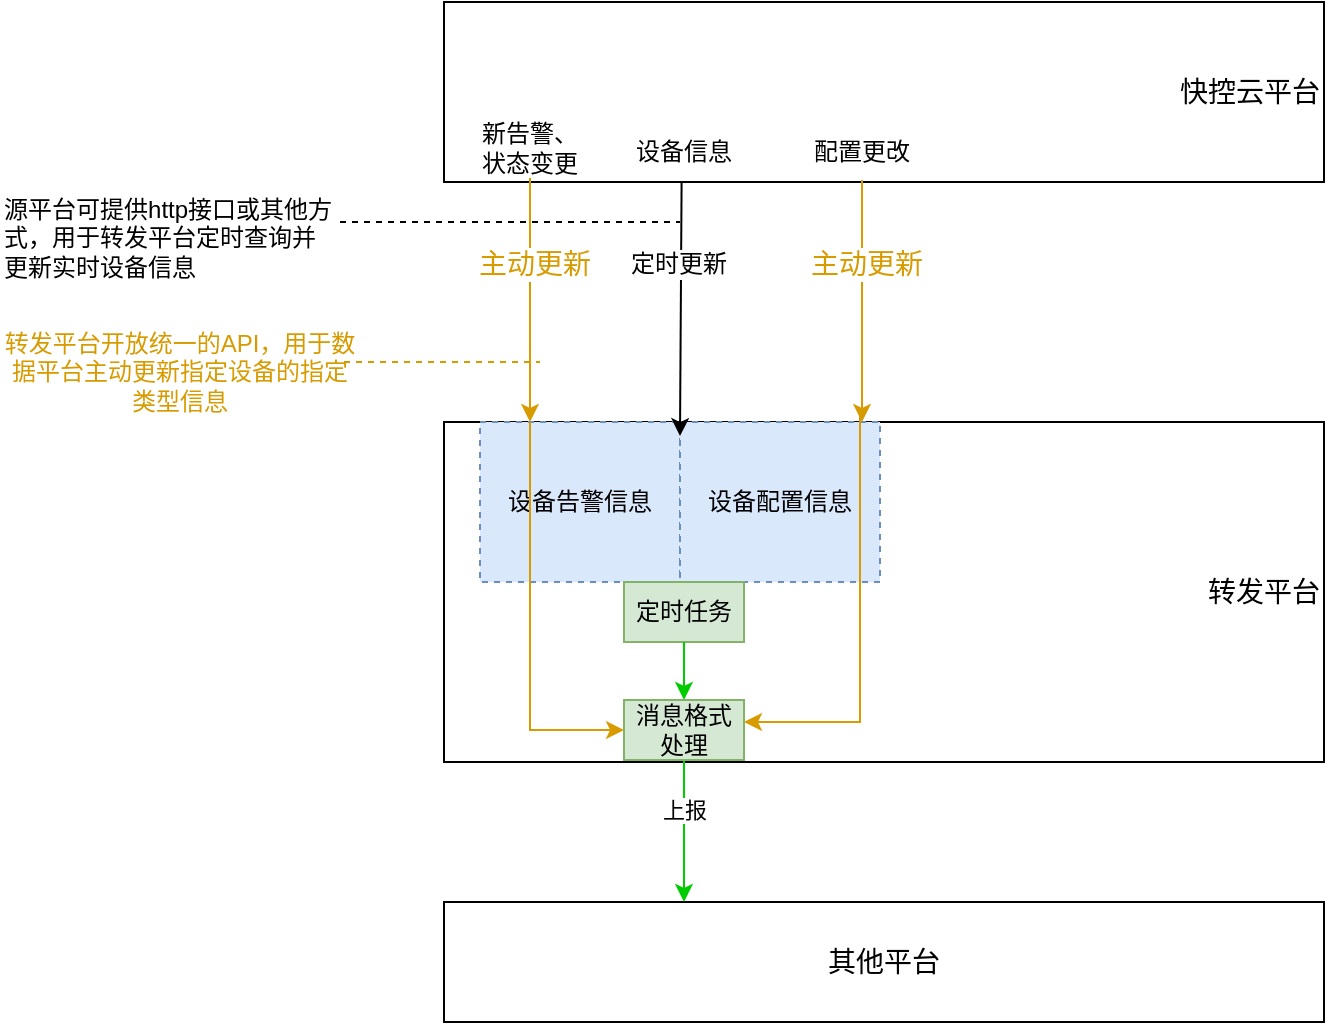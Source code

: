 <mxfile version="20.5.3" type="github">
  <diagram id="U1FMwSItcwg7t5gCMyaE" name="第 1 页">
    <mxGraphModel dx="1422" dy="778" grid="1" gridSize="10" guides="1" tooltips="1" connect="1" arrows="1" fold="1" page="1" pageScale="1" pageWidth="827" pageHeight="1169" math="0" shadow="0">
      <root>
        <mxCell id="0" />
        <mxCell id="1" parent="0" />
        <mxCell id="3LiQr8wCGCh7OgG0KYY2-1" value="&lt;font style=&quot;font-size: 14px;&quot;&gt;快控云平台&lt;/font&gt;" style="rounded=0;whiteSpace=wrap;html=1;align=right;" parent="1" vertex="1">
          <mxGeometry x="282" y="210" width="440" height="90" as="geometry" />
        </mxCell>
        <mxCell id="3LiQr8wCGCh7OgG0KYY2-3" value="&lt;font style=&quot;font-size: 14px;&quot;&gt;转发平台&lt;/font&gt;" style="rounded=0;whiteSpace=wrap;html=1;align=right;" parent="1" vertex="1">
          <mxGeometry x="282" y="420" width="440" height="170" as="geometry" />
        </mxCell>
        <mxCell id="3LiQr8wCGCh7OgG0KYY2-15" value="&lt;font style=&quot;font-size: 14px;&quot;&gt;其他平台&lt;/font&gt;" style="rounded=0;whiteSpace=wrap;html=1;" parent="1" vertex="1">
          <mxGeometry x="282" y="660" width="440" height="60" as="geometry" />
        </mxCell>
        <mxCell id="3LiQr8wCGCh7OgG0KYY2-18" value="" style="endArrow=classic;html=1;rounded=0;fillColor=#fff2cc;strokeColor=#00CC00;exitX=0.5;exitY=1;exitDx=0;exitDy=0;" parent="1" source="L51531q8kxPah6j-Oe_d-31" edge="1">
          <mxGeometry width="50" height="50" relative="1" as="geometry">
            <mxPoint x="402" y="610" as="sourcePoint" />
            <mxPoint x="402" y="660" as="targetPoint" />
            <Array as="points" />
          </mxGeometry>
        </mxCell>
        <mxCell id="3LiQr8wCGCh7OgG0KYY2-19" value="上报" style="edgeLabel;html=1;align=center;verticalAlign=middle;resizable=0;points=[];" parent="3LiQr8wCGCh7OgG0KYY2-18" vertex="1" connectable="0">
          <mxGeometry x="-0.3" relative="1" as="geometry">
            <mxPoint as="offset" />
          </mxGeometry>
        </mxCell>
        <mxCell id="3LiQr8wCGCh7OgG0KYY2-20" value="设备告警信息" style="text;html=1;strokeColor=#6c8ebf;fillColor=#dae8fc;align=center;verticalAlign=middle;whiteSpace=wrap;rounded=0;dashed=1;" parent="1" vertex="1">
          <mxGeometry x="300" y="420" width="100" height="80" as="geometry" />
        </mxCell>
        <mxCell id="L51531q8kxPah6j-Oe_d-1" value="新告警、状态变更" style="text;html=1;strokeColor=none;fillColor=none;align=center;verticalAlign=middle;whiteSpace=wrap;rounded=0;" vertex="1" parent="1">
          <mxGeometry x="295" y="268" width="60" height="30" as="geometry" />
        </mxCell>
        <mxCell id="L51531q8kxPah6j-Oe_d-4" value="设备配置信息" style="text;html=1;strokeColor=#6c8ebf;fillColor=#dae8fc;align=center;verticalAlign=middle;whiteSpace=wrap;rounded=0;dashed=1;" vertex="1" parent="1">
          <mxGeometry x="400" y="420" width="100" height="80" as="geometry" />
        </mxCell>
        <mxCell id="L51531q8kxPah6j-Oe_d-5" value="&lt;font style=&quot;font-size: 12px;&quot;&gt;配置更改&lt;/font&gt;" style="text;html=1;strokeColor=none;fillColor=none;align=center;verticalAlign=middle;whiteSpace=wrap;rounded=0;fontSize=14;" vertex="1" parent="1">
          <mxGeometry x="461" y="269" width="60" height="30" as="geometry" />
        </mxCell>
        <mxCell id="L51531q8kxPah6j-Oe_d-14" value="" style="endArrow=classic;html=1;rounded=0;fontSize=14;exitX=0.5;exitY=1;exitDx=0;exitDy=0;fillColor=#ffe6cc;strokeColor=#D79B00;" edge="1" parent="1" source="L51531q8kxPah6j-Oe_d-5">
          <mxGeometry width="50" height="50" relative="1" as="geometry">
            <mxPoint x="491" y="299" as="sourcePoint" />
            <mxPoint x="491" y="420" as="targetPoint" />
          </mxGeometry>
        </mxCell>
        <mxCell id="L51531q8kxPah6j-Oe_d-19" value="&lt;font color=&quot;#d79b00&quot;&gt;主动更新&lt;/font&gt;" style="edgeLabel;html=1;align=center;verticalAlign=middle;resizable=0;points=[];fontSize=14;" vertex="1" connectable="0" parent="L51531q8kxPah6j-Oe_d-14">
          <mxGeometry x="-0.306" y="2" relative="1" as="geometry">
            <mxPoint as="offset" />
          </mxGeometry>
        </mxCell>
        <mxCell id="L51531q8kxPah6j-Oe_d-21" value="" style="endArrow=classic;html=1;rounded=0;fontSize=12;exitX=0.27;exitY=1;exitDx=0;exitDy=0;exitPerimeter=0;entryX=0;entryY=0.088;entryDx=0;entryDy=0;entryPerimeter=0;" edge="1" parent="1" source="3LiQr8wCGCh7OgG0KYY2-1" target="L51531q8kxPah6j-Oe_d-4">
          <mxGeometry width="50" height="50" relative="1" as="geometry">
            <mxPoint x="242" y="460" as="sourcePoint" />
            <mxPoint x="432" y="420" as="targetPoint" />
          </mxGeometry>
        </mxCell>
        <mxCell id="L51531q8kxPah6j-Oe_d-38" value="&lt;font color=&quot;#000000&quot;&gt;定时更新&lt;/font&gt;" style="edgeLabel;html=1;align=center;verticalAlign=middle;resizable=0;points=[];fontSize=12;fontColor=#D79B00;" vertex="1" connectable="0" parent="L51531q8kxPah6j-Oe_d-21">
          <mxGeometry x="-0.356" y="-2" relative="1" as="geometry">
            <mxPoint as="offset" />
          </mxGeometry>
        </mxCell>
        <mxCell id="L51531q8kxPah6j-Oe_d-24" value="" style="endArrow=classic;html=1;rounded=0;fontSize=14;fillColor=#ffe6cc;strokeColor=#d79b00;exitX=0.5;exitY=1;exitDx=0;exitDy=0;entryX=0.25;entryY=0;entryDx=0;entryDy=0;" edge="1" parent="1" source="L51531q8kxPah6j-Oe_d-1" target="3LiQr8wCGCh7OgG0KYY2-20">
          <mxGeometry width="50" height="50" relative="1" as="geometry">
            <mxPoint x="342" y="320" as="sourcePoint" />
            <mxPoint x="341.5" y="411" as="targetPoint" />
          </mxGeometry>
        </mxCell>
        <mxCell id="L51531q8kxPah6j-Oe_d-25" value="&lt;font color=&quot;#d79b00&quot;&gt;主动更新&lt;/font&gt;" style="edgeLabel;html=1;align=center;verticalAlign=middle;resizable=0;points=[];fontSize=14;" vertex="1" connectable="0" parent="L51531q8kxPah6j-Oe_d-24">
          <mxGeometry x="-0.306" y="2" relative="1" as="geometry">
            <mxPoint as="offset" />
          </mxGeometry>
        </mxCell>
        <mxCell id="L51531q8kxPah6j-Oe_d-26" value="定时任务" style="text;html=1;strokeColor=#82b366;fillColor=#d5e8d4;align=center;verticalAlign=middle;whiteSpace=wrap;rounded=0;fontSize=12;" vertex="1" parent="1">
          <mxGeometry x="372" y="500" width="60" height="30" as="geometry" />
        </mxCell>
        <mxCell id="L51531q8kxPah6j-Oe_d-28" value="" style="endArrow=classic;html=1;rounded=0;strokeColor=#00CC00;fontSize=12;exitX=0.5;exitY=1;exitDx=0;exitDy=0;" edge="1" parent="1" source="L51531q8kxPah6j-Oe_d-26" target="L51531q8kxPah6j-Oe_d-31">
          <mxGeometry width="50" height="50" relative="1" as="geometry">
            <mxPoint x="492" y="530" as="sourcePoint" />
            <mxPoint x="542" y="480" as="targetPoint" />
          </mxGeometry>
        </mxCell>
        <mxCell id="L51531q8kxPah6j-Oe_d-31" value="消息格式处理" style="text;html=1;strokeColor=#82b366;fillColor=#d5e8d4;align=center;verticalAlign=middle;whiteSpace=wrap;rounded=0;fontSize=12;" vertex="1" parent="1">
          <mxGeometry x="372" y="559" width="60" height="30" as="geometry" />
        </mxCell>
        <mxCell id="L51531q8kxPah6j-Oe_d-33" value="" style="endArrow=classic;html=1;rounded=0;fontSize=14;fillColor=#ffe6cc;strokeColor=#d79b00;exitX=0.25;exitY=0;exitDx=0;exitDy=0;entryX=0;entryY=0.5;entryDx=0;entryDy=0;" edge="1" parent="1" source="3LiQr8wCGCh7OgG0KYY2-20" target="L51531q8kxPah6j-Oe_d-31">
          <mxGeometry width="50" height="50" relative="1" as="geometry">
            <mxPoint x="328.5" y="420" as="sourcePoint" />
            <mxPoint x="327.5" y="542" as="targetPoint" />
            <Array as="points">
              <mxPoint x="325" y="574" />
            </Array>
          </mxGeometry>
        </mxCell>
        <mxCell id="L51531q8kxPah6j-Oe_d-36" value="" style="endArrow=classic;html=1;rounded=0;fontSize=14;exitX=0.9;exitY=-0.025;exitDx=0;exitDy=0;fillColor=#ffe6cc;strokeColor=#d79b00;entryX=1;entryY=0.5;entryDx=0;entryDy=0;exitPerimeter=0;" edge="1" parent="1">
          <mxGeometry width="50" height="50" relative="1" as="geometry">
            <mxPoint x="490" y="414" as="sourcePoint" />
            <mxPoint x="432" y="570" as="targetPoint" />
            <Array as="points">
              <mxPoint x="490" y="570" />
            </Array>
          </mxGeometry>
        </mxCell>
        <mxCell id="L51531q8kxPah6j-Oe_d-39" value="&lt;span style=&quot;color: rgb(0, 0, 0); font-family: Helvetica; font-size: 12px; font-style: normal; font-variant-ligatures: normal; font-variant-caps: normal; font-weight: 400; letter-spacing: normal; orphans: 2; text-align: center; text-indent: 0px; text-transform: none; widows: 2; word-spacing: 0px; -webkit-text-stroke-width: 0px; background-color: rgb(255, 255, 255); text-decoration-thickness: initial; text-decoration-style: initial; text-decoration-color: initial; float: none; display: inline !important;&quot;&gt;源平台可提供&lt;/span&gt;&lt;span style=&quot;color: rgb(0, 0, 0); font-family: Helvetica; font-size: 12px; font-style: normal; font-variant-ligatures: normal; font-variant-caps: normal; font-weight: 400; letter-spacing: normal; orphans: 2; text-align: center; text-indent: 0px; text-transform: none; widows: 2; word-spacing: 0px; -webkit-text-stroke-width: 0px; background-color: rgb(255, 255, 255); text-decoration-thickness: initial; text-decoration-style: initial; text-decoration-color: initial; float: none; display: inline !important;&quot;&gt;http接口或其他方式，&lt;/span&gt;&lt;span style=&quot;color: rgb(0, 0, 0); font-family: Helvetica; font-size: 12px; font-style: normal; font-variant-ligatures: normal; font-variant-caps: normal; font-weight: 400; letter-spacing: normal; orphans: 2; text-align: center; text-indent: 0px; text-transform: none; widows: 2; word-spacing: 0px; -webkit-text-stroke-width: 0px; background-color: rgb(255, 255, 255); text-decoration-thickness: initial; text-decoration-style: initial; text-decoration-color: initial; float: none; display: inline !important;&quot;&gt;用于转发平台定时查询并更新实时&lt;/span&gt;&lt;span style=&quot;color: rgb(0, 0, 0); font-family: Helvetica; font-size: 12px; font-style: normal; font-variant-ligatures: normal; font-variant-caps: normal; font-weight: 400; letter-spacing: normal; orphans: 2; text-align: center; text-indent: 0px; text-transform: none; widows: 2; word-spacing: 0px; -webkit-text-stroke-width: 0px; background-color: rgb(255, 255, 255); text-decoration-thickness: initial; text-decoration-style: initial; text-decoration-color: initial; float: none; display: inline !important;&quot;&gt;设备信息&lt;/span&gt;" style="text;whiteSpace=wrap;html=1;fontSize=12;fontColor=#000000;" vertex="1" parent="1">
          <mxGeometry x="60" y="300" width="170" height="40" as="geometry" />
        </mxCell>
        <mxCell id="L51531q8kxPah6j-Oe_d-44" value="" style="endArrow=none;dashed=1;html=1;rounded=0;strokeColor=#000000;fontSize=12;fontColor=#000000;" edge="1" parent="1" source="L51531q8kxPah6j-Oe_d-39">
          <mxGeometry width="50" height="50" relative="1" as="geometry">
            <mxPoint x="90" y="460" as="sourcePoint" />
            <mxPoint x="400" y="320" as="targetPoint" />
          </mxGeometry>
        </mxCell>
        <mxCell id="L51531q8kxPah6j-Oe_d-45" value="&lt;font color=&quot;#d79b00&quot;&gt;转发平台开放统一的API，用于数据平台主动更新指定设备的指定类型信息&lt;/font&gt;" style="text;html=1;strokeColor=none;fillColor=none;align=center;verticalAlign=middle;whiteSpace=wrap;rounded=0;dashed=1;fontSize=12;fontColor=#000000;" vertex="1" parent="1">
          <mxGeometry x="60" y="380" width="180" height="30" as="geometry" />
        </mxCell>
        <mxCell id="L51531q8kxPah6j-Oe_d-46" value="" style="endArrow=none;dashed=1;html=1;rounded=0;strokeColor=#D79B00;fontSize=12;fontColor=#D79B00;" edge="1" parent="1">
          <mxGeometry width="50" height="50" relative="1" as="geometry">
            <mxPoint x="232" y="390" as="sourcePoint" />
            <mxPoint x="330" y="390" as="targetPoint" />
          </mxGeometry>
        </mxCell>
        <mxCell id="L51531q8kxPah6j-Oe_d-48" value="&lt;font color=&quot;#000000&quot;&gt;设备信息&lt;/font&gt;" style="text;html=1;strokeColor=none;fillColor=none;align=center;verticalAlign=middle;whiteSpace=wrap;rounded=0;dashed=1;fontSize=12;fontColor=#D79B00;" vertex="1" parent="1">
          <mxGeometry x="372" y="270" width="60" height="30" as="geometry" />
        </mxCell>
      </root>
    </mxGraphModel>
  </diagram>
</mxfile>
